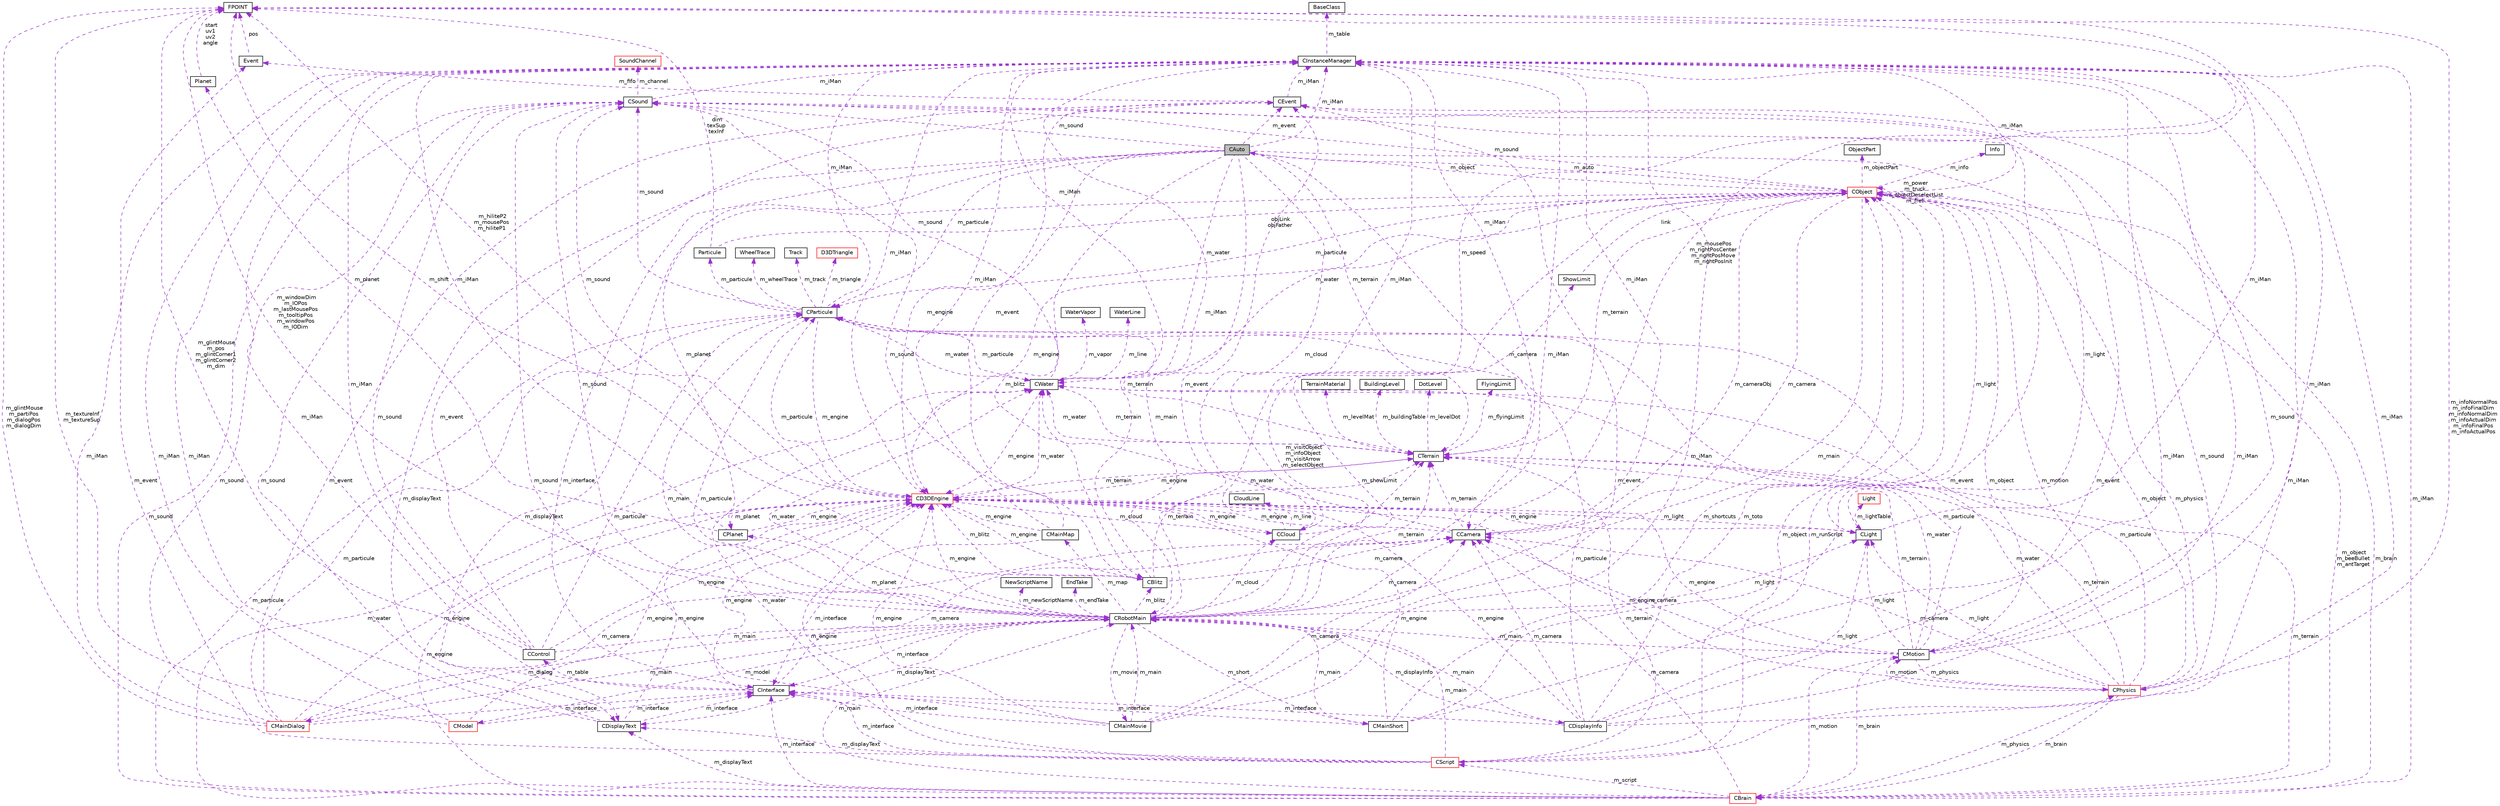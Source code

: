 digraph G
{
  edge [fontname="Helvetica",fontsize="10",labelfontname="Helvetica",labelfontsize="10"];
  node [fontname="Helvetica",fontsize="10",shape=record];
  Node1 [label="CAuto",height=0.2,width=0.4,color="black", fillcolor="grey75", style="filled" fontcolor="black"];
  Node2 -> Node1 [dir="back",color="darkorchid3",fontsize="10",style="dashed",label=" m_particule" ,fontname="Helvetica"];
  Node2 [label="CParticule",height=0.2,width=0.4,color="black", fillcolor="white", style="filled",URL="$class_c_particule.html"];
  Node3 -> Node2 [dir="back",color="darkorchid3",fontsize="10",style="dashed",label=" m_water" ,fontname="Helvetica"];
  Node3 [label="CWater",height=0.2,width=0.4,color="black", fillcolor="white", style="filled",URL="$class_c_water.html"];
  Node2 -> Node3 [dir="back",color="darkorchid3",fontsize="10",style="dashed",label=" m_particule" ,fontname="Helvetica"];
  Node4 -> Node3 [dir="back",color="darkorchid3",fontsize="10",style="dashed",label=" m_iMan" ,fontname="Helvetica"];
  Node4 [label="CInstanceManager",height=0.2,width=0.4,color="black", fillcolor="white", style="filled",URL="$class_c_instance_manager.html"];
  Node5 -> Node4 [dir="back",color="darkorchid3",fontsize="10",style="dashed",label=" m_table" ,fontname="Helvetica"];
  Node5 [label="BaseClass",height=0.2,width=0.4,color="black", fillcolor="white", style="filled",URL="$struct_base_class.html"];
  Node6 -> Node3 [dir="back",color="darkorchid3",fontsize="10",style="dashed",label=" m_terrain" ,fontname="Helvetica"];
  Node6 [label="CTerrain",height=0.2,width=0.4,color="black", fillcolor="white", style="filled",URL="$class_c_terrain.html"];
  Node7 -> Node6 [dir="back",color="darkorchid3",fontsize="10",style="dashed",label=" m_levelMat" ,fontname="Helvetica"];
  Node7 [label="TerrainMaterial",height=0.2,width=0.4,color="black", fillcolor="white", style="filled",URL="$struct_terrain_material.html"];
  Node3 -> Node6 [dir="back",color="darkorchid3",fontsize="10",style="dashed",label=" m_water" ,fontname="Helvetica"];
  Node8 -> Node6 [dir="back",color="darkorchid3",fontsize="10",style="dashed",label=" m_buildingTable" ,fontname="Helvetica"];
  Node8 [label="BuildingLevel",height=0.2,width=0.4,color="black", fillcolor="white", style="filled",URL="$struct_building_level.html"];
  Node4 -> Node6 [dir="back",color="darkorchid3",fontsize="10",style="dashed",label=" m_iMan" ,fontname="Helvetica"];
  Node9 -> Node6 [dir="back",color="darkorchid3",fontsize="10",style="dashed",label=" m_levelDot" ,fontname="Helvetica"];
  Node9 [label="DotLevel",height=0.2,width=0.4,color="black", fillcolor="white", style="filled",URL="$struct_dot_level.html"];
  Node10 -> Node6 [dir="back",color="darkorchid3",fontsize="10",style="dashed",label=" m_engine" ,fontname="Helvetica"];
  Node10 [label="CD3DEngine",height=0.2,width=0.4,color="red", fillcolor="white", style="filled",URL="$class_c_d3_d_engine.html"];
  Node2 -> Node10 [dir="back",color="darkorchid3",fontsize="10",style="dashed",label=" m_particule" ,fontname="Helvetica"];
  Node3 -> Node10 [dir="back",color="darkorchid3",fontsize="10",style="dashed",label=" m_water" ,fontname="Helvetica"];
  Node11 -> Node10 [dir="back",color="darkorchid3",fontsize="10",style="dashed",label=" m_blitz" ,fontname="Helvetica"];
  Node11 [label="CBlitz",height=0.2,width=0.4,color="black", fillcolor="white", style="filled",URL="$class_c_blitz.html"];
  Node12 -> Node11 [dir="back",color="darkorchid3",fontsize="10",style="dashed",label=" m_camera" ,fontname="Helvetica"];
  Node12 [label="CCamera",height=0.2,width=0.4,color="black", fillcolor="white", style="filled",URL="$class_c_camera.html"];
  Node3 -> Node12 [dir="back",color="darkorchid3",fontsize="10",style="dashed",label=" m_water" ,fontname="Helvetica"];
  Node4 -> Node12 [dir="back",color="darkorchid3",fontsize="10",style="dashed",label=" m_iMan" ,fontname="Helvetica"];
  Node6 -> Node12 [dir="back",color="darkorchid3",fontsize="10",style="dashed",label=" m_terrain" ,fontname="Helvetica"];
  Node13 -> Node12 [dir="back",color="darkorchid3",fontsize="10",style="dashed",label=" m_mousePos\nm_rightPosCenter\nm_rightPosMove\nm_rightPosInit" ,fontname="Helvetica"];
  Node13 [label="FPOINT",height=0.2,width=0.4,color="black", fillcolor="white", style="filled",URL="$struct_f_p_o_i_n_t.html"];
  Node14 -> Node12 [dir="back",color="darkorchid3",fontsize="10",style="dashed",label=" m_cameraObj" ,fontname="Helvetica"];
  Node14 [label="CObject",height=0.2,width=0.4,color="red", fillcolor="white", style="filled",URL="$class_c_object.html"];
  Node2 -> Node14 [dir="back",color="darkorchid3",fontsize="10",style="dashed",label=" m_particule" ,fontname="Helvetica"];
  Node15 -> Node14 [dir="back",color="darkorchid3",fontsize="10",style="dashed",label=" m_runScript" ,fontname="Helvetica"];
  Node15 [label="CScript",height=0.2,width=0.4,color="red", fillcolor="white", style="filled",URL="$class_c_script.html"];
  Node3 -> Node15 [dir="back",color="darkorchid3",fontsize="10",style="dashed",label=" m_water" ,fontname="Helvetica"];
  Node16 -> Node15 [dir="back",color="darkorchid3",fontsize="10",style="dashed",label=" m_displayText" ,fontname="Helvetica"];
  Node16 [label="CDisplayText",height=0.2,width=0.4,color="black", fillcolor="white", style="filled",URL="$class_c_display_text.html"];
  Node17 -> Node16 [dir="back",color="darkorchid3",fontsize="10",style="dashed",label=" m_interface" ,fontname="Helvetica"];
  Node17 [label="CInterface",height=0.2,width=0.4,color="black", fillcolor="white", style="filled",URL="$class_c_interface.html"];
  Node18 -> Node17 [dir="back",color="darkorchid3",fontsize="10",style="dashed",label=" m_table" ,fontname="Helvetica"];
  Node18 [label="CControl",height=0.2,width=0.4,color="black", fillcolor="white", style="filled",URL="$class_c_control.html"];
  Node2 -> Node18 [dir="back",color="darkorchid3",fontsize="10",style="dashed",label=" m_particule" ,fontname="Helvetica"];
  Node19 -> Node18 [dir="back",color="darkorchid3",fontsize="10",style="dashed",label=" m_main" ,fontname="Helvetica"];
  Node19 [label="CRobotMain",height=0.2,width=0.4,color="black", fillcolor="white", style="filled",URL="$class_c_robot_main.html"];
  Node2 -> Node19 [dir="back",color="darkorchid3",fontsize="10",style="dashed",label=" m_particule" ,fontname="Helvetica"];
  Node3 -> Node19 [dir="back",color="darkorchid3",fontsize="10",style="dashed",label=" m_water" ,fontname="Helvetica"];
  Node20 -> Node19 [dir="back",color="darkorchid3",fontsize="10",style="dashed",label=" m_showLimit" ,fontname="Helvetica"];
  Node20 [label="ShowLimit",height=0.2,width=0.4,color="black", fillcolor="white", style="filled",URL="$struct_show_limit.html"];
  Node14 -> Node20 [dir="back",color="darkorchid3",fontsize="10",style="dashed",label=" link" ,fontname="Helvetica"];
  Node21 -> Node19 [dir="back",color="darkorchid3",fontsize="10",style="dashed",label=" m_light" ,fontname="Helvetica"];
  Node21 [label="CLight",height=0.2,width=0.4,color="black", fillcolor="white", style="filled",URL="$class_c_light.html"];
  Node22 -> Node21 [dir="back",color="darkorchid3",fontsize="10",style="dashed",label=" m_lightTable" ,fontname="Helvetica"];
  Node22 [label="Light",height=0.2,width=0.4,color="red", fillcolor="white", style="filled",URL="$struct_light.html"];
  Node4 -> Node21 [dir="back",color="darkorchid3",fontsize="10",style="dashed",label=" m_iMan" ,fontname="Helvetica"];
  Node10 -> Node21 [dir="back",color="darkorchid3",fontsize="10",style="dashed",label=" m_engine" ,fontname="Helvetica"];
  Node11 -> Node19 [dir="back",color="darkorchid3",fontsize="10",style="dashed",label=" m_blitz" ,fontname="Helvetica"];
  Node23 -> Node19 [dir="back",color="darkorchid3",fontsize="10",style="dashed",label=" m_cloud" ,fontname="Helvetica"];
  Node23 [label="CCloud",height=0.2,width=0.4,color="black", fillcolor="white", style="filled",URL="$class_c_cloud.html"];
  Node24 -> Node23 [dir="back",color="darkorchid3",fontsize="10",style="dashed",label=" m_line" ,fontname="Helvetica"];
  Node24 [label="CloudLine",height=0.2,width=0.4,color="black", fillcolor="white", style="filled",URL="$struct_cloud_line.html"];
  Node4 -> Node23 [dir="back",color="darkorchid3",fontsize="10",style="dashed",label=" m_iMan" ,fontname="Helvetica"];
  Node6 -> Node23 [dir="back",color="darkorchid3",fontsize="10",style="dashed",label=" m_terrain" ,fontname="Helvetica"];
  Node13 -> Node23 [dir="back",color="darkorchid3",fontsize="10",style="dashed",label=" m_speed" ,fontname="Helvetica"];
  Node10 -> Node23 [dir="back",color="darkorchid3",fontsize="10",style="dashed",label=" m_engine" ,fontname="Helvetica"];
  Node25 -> Node19 [dir="back",color="darkorchid3",fontsize="10",style="dashed",label=" m_dialog" ,fontname="Helvetica"];
  Node25 [label="CMainDialog",height=0.2,width=0.4,color="red", fillcolor="white", style="filled",URL="$class_c_main_dialog.html"];
  Node2 -> Node25 [dir="back",color="darkorchid3",fontsize="10",style="dashed",label=" m_particule" ,fontname="Helvetica"];
  Node12 -> Node25 [dir="back",color="darkorchid3",fontsize="10",style="dashed",label=" m_camera" ,fontname="Helvetica"];
  Node17 -> Node25 [dir="back",color="darkorchid3",fontsize="10",style="dashed",label=" m_interface" ,fontname="Helvetica"];
  Node19 -> Node25 [dir="back",color="darkorchid3",fontsize="10",style="dashed",label=" m_main" ,fontname="Helvetica"];
  Node4 -> Node25 [dir="back",color="darkorchid3",fontsize="10",style="dashed",label=" m_iMan" ,fontname="Helvetica"];
  Node26 -> Node25 [dir="back",color="darkorchid3",fontsize="10",style="dashed",label=" m_event" ,fontname="Helvetica"];
  Node26 [label="CEvent",height=0.2,width=0.4,color="black", fillcolor="white", style="filled",URL="$class_c_event.html"];
  Node4 -> Node26 [dir="back",color="darkorchid3",fontsize="10",style="dashed",label=" m_iMan" ,fontname="Helvetica"];
  Node27 -> Node26 [dir="back",color="darkorchid3",fontsize="10",style="dashed",label=" m_fifo" ,fontname="Helvetica"];
  Node27 [label="Event",height=0.2,width=0.4,color="black", fillcolor="white", style="filled",URL="$struct_event.html"];
  Node13 -> Node27 [dir="back",color="darkorchid3",fontsize="10",style="dashed",label=" pos" ,fontname="Helvetica"];
  Node13 -> Node25 [dir="back",color="darkorchid3",fontsize="10",style="dashed",label=" m_glintMouse\nm_partiPos\nm_dialogPos\nm_dialogDim" ,fontname="Helvetica"];
  Node28 -> Node25 [dir="back",color="darkorchid3",fontsize="10",style="dashed",label=" m_sound" ,fontname="Helvetica"];
  Node28 [label="CSound",height=0.2,width=0.4,color="black", fillcolor="white", style="filled",URL="$class_c_sound.html"];
  Node4 -> Node28 [dir="back",color="darkorchid3",fontsize="10",style="dashed",label=" m_iMan" ,fontname="Helvetica"];
  Node29 -> Node28 [dir="back",color="darkorchid3",fontsize="10",style="dashed",label=" m_channel" ,fontname="Helvetica"];
  Node29 [label="SoundChannel",height=0.2,width=0.4,color="red", fillcolor="white", style="filled",URL="$struct_sound_channel.html"];
  Node10 -> Node25 [dir="back",color="darkorchid3",fontsize="10",style="dashed",label=" m_engine" ,fontname="Helvetica"];
  Node12 -> Node19 [dir="back",color="darkorchid3",fontsize="10",style="dashed",label=" m_camera" ,fontname="Helvetica"];
  Node30 -> Node19 [dir="back",color="darkorchid3",fontsize="10",style="dashed",label=" m_movie" ,fontname="Helvetica"];
  Node30 [label="CMainMovie",height=0.2,width=0.4,color="black", fillcolor="white", style="filled",URL="$class_c_main_movie.html"];
  Node12 -> Node30 [dir="back",color="darkorchid3",fontsize="10",style="dashed",label=" m_camera" ,fontname="Helvetica"];
  Node19 -> Node30 [dir="back",color="darkorchid3",fontsize="10",style="dashed",label=" m_main" ,fontname="Helvetica"];
  Node17 -> Node30 [dir="back",color="darkorchid3",fontsize="10",style="dashed",label=" m_interface" ,fontname="Helvetica"];
  Node4 -> Node30 [dir="back",color="darkorchid3",fontsize="10",style="dashed",label=" m_iMan" ,fontname="Helvetica"];
  Node26 -> Node30 [dir="back",color="darkorchid3",fontsize="10",style="dashed",label=" m_event" ,fontname="Helvetica"];
  Node28 -> Node30 [dir="back",color="darkorchid3",fontsize="10",style="dashed",label=" m_sound" ,fontname="Helvetica"];
  Node10 -> Node30 [dir="back",color="darkorchid3",fontsize="10",style="dashed",label=" m_engine" ,fontname="Helvetica"];
  Node16 -> Node19 [dir="back",color="darkorchid3",fontsize="10",style="dashed",label=" m_displayText" ,fontname="Helvetica"];
  Node17 -> Node19 [dir="back",color="darkorchid3",fontsize="10",style="dashed",label=" m_interface" ,fontname="Helvetica"];
  Node31 -> Node19 [dir="back",color="darkorchid3",fontsize="10",style="dashed",label=" m_model" ,fontname="Helvetica"];
  Node31 [label="CModel",height=0.2,width=0.4,color="red", fillcolor="white", style="filled",URL="$class_c_model.html"];
  Node17 -> Node31 [dir="back",color="darkorchid3",fontsize="10",style="dashed",label=" m_interface" ,fontname="Helvetica"];
  Node4 -> Node31 [dir="back",color="darkorchid3",fontsize="10",style="dashed",label=" m_iMan" ,fontname="Helvetica"];
  Node13 -> Node31 [dir="back",color="darkorchid3",fontsize="10",style="dashed",label=" m_textureInf\nm_textureSup" ,fontname="Helvetica"];
  Node10 -> Node31 [dir="back",color="darkorchid3",fontsize="10",style="dashed",label=" m_engine" ,fontname="Helvetica"];
  Node4 -> Node19 [dir="back",color="darkorchid3",fontsize="10",style="dashed",label=" m_iMan" ,fontname="Helvetica"];
  Node32 -> Node19 [dir="back",color="darkorchid3",fontsize="10",style="dashed",label=" m_newScriptName" ,fontname="Helvetica"];
  Node32 [label="NewScriptName",height=0.2,width=0.4,color="black", fillcolor="white", style="filled",URL="$struct_new_script_name.html"];
  Node26 -> Node19 [dir="back",color="darkorchid3",fontsize="10",style="dashed",label=" m_event" ,fontname="Helvetica"];
  Node6 -> Node19 [dir="back",color="darkorchid3",fontsize="10",style="dashed",label=" m_terrain" ,fontname="Helvetica"];
  Node13 -> Node19 [dir="back",color="darkorchid3",fontsize="10",style="dashed",label=" m_windowDim\nm_IOPos\nm_lastMousePos\nm_tooltipPos\nm_windowPos\nm_IODim" ,fontname="Helvetica"];
  Node33 -> Node19 [dir="back",color="darkorchid3",fontsize="10",style="dashed",label=" m_short" ,fontname="Helvetica"];
  Node33 [label="CMainShort",height=0.2,width=0.4,color="black", fillcolor="white", style="filled",URL="$class_c_main_short.html"];
  Node19 -> Node33 [dir="back",color="darkorchid3",fontsize="10",style="dashed",label=" m_main" ,fontname="Helvetica"];
  Node17 -> Node33 [dir="back",color="darkorchid3",fontsize="10",style="dashed",label=" m_interface" ,fontname="Helvetica"];
  Node4 -> Node33 [dir="back",color="darkorchid3",fontsize="10",style="dashed",label=" m_iMan" ,fontname="Helvetica"];
  Node26 -> Node33 [dir="back",color="darkorchid3",fontsize="10",style="dashed",label=" m_event" ,fontname="Helvetica"];
  Node14 -> Node33 [dir="back",color="darkorchid3",fontsize="10",style="dashed",label=" m_shortcuts" ,fontname="Helvetica"];
  Node10 -> Node33 [dir="back",color="darkorchid3",fontsize="10",style="dashed",label=" m_engine" ,fontname="Helvetica"];
  Node28 -> Node19 [dir="back",color="darkorchid3",fontsize="10",style="dashed",label=" m_sound" ,fontname="Helvetica"];
  Node34 -> Node19 [dir="back",color="darkorchid3",fontsize="10",style="dashed",label=" m_planet" ,fontname="Helvetica"];
  Node34 [label="CPlanet",height=0.2,width=0.4,color="black", fillcolor="white", style="filled",URL="$class_c_planet.html"];
  Node35 -> Node34 [dir="back",color="darkorchid3",fontsize="10",style="dashed",label=" m_planet" ,fontname="Helvetica"];
  Node35 [label="Planet",height=0.2,width=0.4,color="black", fillcolor="white", style="filled",URL="$struct_planet.html"];
  Node13 -> Node35 [dir="back",color="darkorchid3",fontsize="10",style="dashed",label=" start\nuv1\nuv2\nangle" ,fontname="Helvetica"];
  Node4 -> Node34 [dir="back",color="darkorchid3",fontsize="10",style="dashed",label=" m_iMan" ,fontname="Helvetica"];
  Node10 -> Node34 [dir="back",color="darkorchid3",fontsize="10",style="dashed",label=" m_engine" ,fontname="Helvetica"];
  Node14 -> Node19 [dir="back",color="darkorchid3",fontsize="10",style="dashed",label=" m_visitObject\nm_infoObject\nm_visitArrow\nm_selectObject" ,fontname="Helvetica"];
  Node10 -> Node19 [dir="back",color="darkorchid3",fontsize="10",style="dashed",label=" m_engine" ,fontname="Helvetica"];
  Node36 -> Node19 [dir="back",color="darkorchid3",fontsize="10",style="dashed",label=" m_endTake" ,fontname="Helvetica"];
  Node36 [label="EndTake",height=0.2,width=0.4,color="black", fillcolor="white", style="filled",URL="$struct_end_take.html"];
  Node37 -> Node19 [dir="back",color="darkorchid3",fontsize="10",style="dashed",label=" m_displayInfo" ,fontname="Helvetica"];
  Node37 [label="CDisplayInfo",height=0.2,width=0.4,color="black", fillcolor="white", style="filled",URL="$class_c_display_info.html"];
  Node2 -> Node37 [dir="back",color="darkorchid3",fontsize="10",style="dashed",label=" m_particule" ,fontname="Helvetica"];
  Node21 -> Node37 [dir="back",color="darkorchid3",fontsize="10",style="dashed",label=" m_light" ,fontname="Helvetica"];
  Node12 -> Node37 [dir="back",color="darkorchid3",fontsize="10",style="dashed",label=" m_camera" ,fontname="Helvetica"];
  Node17 -> Node37 [dir="back",color="darkorchid3",fontsize="10",style="dashed",label=" m_interface" ,fontname="Helvetica"];
  Node19 -> Node37 [dir="back",color="darkorchid3",fontsize="10",style="dashed",label=" m_main" ,fontname="Helvetica"];
  Node4 -> Node37 [dir="back",color="darkorchid3",fontsize="10",style="dashed",label=" m_iMan" ,fontname="Helvetica"];
  Node26 -> Node37 [dir="back",color="darkorchid3",fontsize="10",style="dashed",label=" m_event" ,fontname="Helvetica"];
  Node13 -> Node37 [dir="back",color="darkorchid3",fontsize="10",style="dashed",label=" m_infoNormalPos\nm_infoFinalDim\nm_infoNormalDim\nm_infoActualDim\nm_infoFinalPos\nm_infoActualPos" ,fontname="Helvetica"];
  Node14 -> Node37 [dir="back",color="darkorchid3",fontsize="10",style="dashed",label=" m_toto" ,fontname="Helvetica"];
  Node10 -> Node37 [dir="back",color="darkorchid3",fontsize="10",style="dashed",label=" m_engine" ,fontname="Helvetica"];
  Node38 -> Node19 [dir="back",color="darkorchid3",fontsize="10",style="dashed",label=" m_map" ,fontname="Helvetica"];
  Node38 [label="CMainMap",height=0.2,width=0.4,color="black", fillcolor="white", style="filled",URL="$class_c_main_map.html"];
  Node17 -> Node38 [dir="back",color="darkorchid3",fontsize="10",style="dashed",label=" m_interface" ,fontname="Helvetica"];
  Node4 -> Node38 [dir="back",color="darkorchid3",fontsize="10",style="dashed",label=" m_iMan" ,fontname="Helvetica"];
  Node26 -> Node38 [dir="back",color="darkorchid3",fontsize="10",style="dashed",label=" m_event" ,fontname="Helvetica"];
  Node10 -> Node38 [dir="back",color="darkorchid3",fontsize="10",style="dashed",label=" m_engine" ,fontname="Helvetica"];
  Node4 -> Node18 [dir="back",color="darkorchid3",fontsize="10",style="dashed",label=" m_iMan" ,fontname="Helvetica"];
  Node26 -> Node18 [dir="back",color="darkorchid3",fontsize="10",style="dashed",label=" m_event" ,fontname="Helvetica"];
  Node13 -> Node18 [dir="back",color="darkorchid3",fontsize="10",style="dashed",label=" m_glintMouse\nm_pos\nm_glintCorner1\nm_glintCorner2\nm_dim" ,fontname="Helvetica"];
  Node28 -> Node18 [dir="back",color="darkorchid3",fontsize="10",style="dashed",label=" m_sound" ,fontname="Helvetica"];
  Node10 -> Node18 [dir="back",color="darkorchid3",fontsize="10",style="dashed",label=" m_engine" ,fontname="Helvetica"];
  Node12 -> Node17 [dir="back",color="darkorchid3",fontsize="10",style="dashed",label=" m_camera" ,fontname="Helvetica"];
  Node4 -> Node17 [dir="back",color="darkorchid3",fontsize="10",style="dashed",label=" m_iMan" ,fontname="Helvetica"];
  Node10 -> Node17 [dir="back",color="darkorchid3",fontsize="10",style="dashed",label=" m_engine" ,fontname="Helvetica"];
  Node4 -> Node16 [dir="back",color="darkorchid3",fontsize="10",style="dashed",label=" m_iMan" ,fontname="Helvetica"];
  Node28 -> Node16 [dir="back",color="darkorchid3",fontsize="10",style="dashed",label=" m_sound" ,fontname="Helvetica"];
  Node10 -> Node16 [dir="back",color="darkorchid3",fontsize="10",style="dashed",label=" m_engine" ,fontname="Helvetica"];
  Node19 -> Node15 [dir="back",color="darkorchid3",fontsize="10",style="dashed",label=" m_main" ,fontname="Helvetica"];
  Node17 -> Node15 [dir="back",color="darkorchid3",fontsize="10",style="dashed",label=" m_interface" ,fontname="Helvetica"];
  Node4 -> Node15 [dir="back",color="darkorchid3",fontsize="10",style="dashed",label=" m_iMan" ,fontname="Helvetica"];
  Node27 -> Node15 [dir="back",color="darkorchid3",fontsize="10",style="dashed",label=" m_event" ,fontname="Helvetica"];
  Node6 -> Node15 [dir="back",color="darkorchid3",fontsize="10",style="dashed",label=" m_terrain" ,fontname="Helvetica"];
  Node14 -> Node15 [dir="back",color="darkorchid3",fontsize="10",style="dashed",label=" m_object" ,fontname="Helvetica"];
  Node10 -> Node15 [dir="back",color="darkorchid3",fontsize="10",style="dashed",label=" m_engine" ,fontname="Helvetica"];
  Node3 -> Node14 [dir="back",color="darkorchid3",fontsize="10",style="dashed",label=" m_water" ,fontname="Helvetica"];
  Node21 -> Node14 [dir="back",color="darkorchid3",fontsize="10",style="dashed",label=" m_light" ,fontname="Helvetica"];
  Node39 -> Node14 [dir="back",color="darkorchid3",fontsize="10",style="dashed",label=" m_brain" ,fontname="Helvetica"];
  Node39 [label="CBrain",height=0.2,width=0.4,color="red", fillcolor="white", style="filled",URL="$class_c_brain.html"];
  Node2 -> Node39 [dir="back",color="darkorchid3",fontsize="10",style="dashed",label=" m_particule" ,fontname="Helvetica"];
  Node15 -> Node39 [dir="back",color="darkorchid3",fontsize="10",style="dashed",label=" m_script" ,fontname="Helvetica"];
  Node3 -> Node39 [dir="back",color="darkorchid3",fontsize="10",style="dashed",label=" m_water" ,fontname="Helvetica"];
  Node12 -> Node39 [dir="back",color="darkorchid3",fontsize="10",style="dashed",label=" m_camera" ,fontname="Helvetica"];
  Node16 -> Node39 [dir="back",color="darkorchid3",fontsize="10",style="dashed",label=" m_displayText" ,fontname="Helvetica"];
  Node19 -> Node39 [dir="back",color="darkorchid3",fontsize="10",style="dashed",label=" m_main" ,fontname="Helvetica"];
  Node17 -> Node39 [dir="back",color="darkorchid3",fontsize="10",style="dashed",label=" m_interface" ,fontname="Helvetica"];
  Node4 -> Node39 [dir="back",color="darkorchid3",fontsize="10",style="dashed",label=" m_iMan" ,fontname="Helvetica"];
  Node6 -> Node39 [dir="back",color="darkorchid3",fontsize="10",style="dashed",label=" m_terrain" ,fontname="Helvetica"];
  Node40 -> Node39 [dir="back",color="darkorchid3",fontsize="10",style="dashed",label=" m_physics" ,fontname="Helvetica"];
  Node40 [label="CPhysics",height=0.2,width=0.4,color="red", fillcolor="white", style="filled",URL="$class_c_physics.html"];
  Node2 -> Node40 [dir="back",color="darkorchid3",fontsize="10",style="dashed",label=" m_particule" ,fontname="Helvetica"];
  Node3 -> Node40 [dir="back",color="darkorchid3",fontsize="10",style="dashed",label=" m_water" ,fontname="Helvetica"];
  Node21 -> Node40 [dir="back",color="darkorchid3",fontsize="10",style="dashed",label=" m_light" ,fontname="Helvetica"];
  Node39 -> Node40 [dir="back",color="darkorchid3",fontsize="10",style="dashed",label=" m_brain" ,fontname="Helvetica"];
  Node12 -> Node40 [dir="back",color="darkorchid3",fontsize="10",style="dashed",label=" m_camera" ,fontname="Helvetica"];
  Node4 -> Node40 [dir="back",color="darkorchid3",fontsize="10",style="dashed",label=" m_iMan" ,fontname="Helvetica"];
  Node6 -> Node40 [dir="back",color="darkorchid3",fontsize="10",style="dashed",label=" m_terrain" ,fontname="Helvetica"];
  Node28 -> Node40 [dir="back",color="darkorchid3",fontsize="10",style="dashed",label=" m_sound" ,fontname="Helvetica"];
  Node41 -> Node40 [dir="back",color="darkorchid3",fontsize="10",style="dashed",label=" m_motion" ,fontname="Helvetica"];
  Node41 [label="CMotion",height=0.2,width=0.4,color="black", fillcolor="white", style="filled",URL="$class_c_motion.html"];
  Node2 -> Node41 [dir="back",color="darkorchid3",fontsize="10",style="dashed",label=" m_particule" ,fontname="Helvetica"];
  Node3 -> Node41 [dir="back",color="darkorchid3",fontsize="10",style="dashed",label=" m_water" ,fontname="Helvetica"];
  Node21 -> Node41 [dir="back",color="darkorchid3",fontsize="10",style="dashed",label=" m_light" ,fontname="Helvetica"];
  Node39 -> Node41 [dir="back",color="darkorchid3",fontsize="10",style="dashed",label=" m_brain" ,fontname="Helvetica"];
  Node12 -> Node41 [dir="back",color="darkorchid3",fontsize="10",style="dashed",label=" m_camera" ,fontname="Helvetica"];
  Node19 -> Node41 [dir="back",color="darkorchid3",fontsize="10",style="dashed",label=" m_main" ,fontname="Helvetica"];
  Node4 -> Node41 [dir="back",color="darkorchid3",fontsize="10",style="dashed",label=" m_iMan" ,fontname="Helvetica"];
  Node6 -> Node41 [dir="back",color="darkorchid3",fontsize="10",style="dashed",label=" m_terrain" ,fontname="Helvetica"];
  Node40 -> Node41 [dir="back",color="darkorchid3",fontsize="10",style="dashed",label=" m_physics" ,fontname="Helvetica"];
  Node28 -> Node41 [dir="back",color="darkorchid3",fontsize="10",style="dashed",label=" m_sound" ,fontname="Helvetica"];
  Node14 -> Node41 [dir="back",color="darkorchid3",fontsize="10",style="dashed",label=" m_object" ,fontname="Helvetica"];
  Node10 -> Node41 [dir="back",color="darkorchid3",fontsize="10",style="dashed",label=" m_engine" ,fontname="Helvetica"];
  Node14 -> Node40 [dir="back",color="darkorchid3",fontsize="10",style="dashed",label=" m_object" ,fontname="Helvetica"];
  Node10 -> Node40 [dir="back",color="darkorchid3",fontsize="10",style="dashed",label=" m_engine" ,fontname="Helvetica"];
  Node28 -> Node39 [dir="back",color="darkorchid3",fontsize="10",style="dashed",label=" m_sound" ,fontname="Helvetica"];
  Node41 -> Node39 [dir="back",color="darkorchid3",fontsize="10",style="dashed",label=" m_motion" ,fontname="Helvetica"];
  Node14 -> Node39 [dir="back",color="darkorchid3",fontsize="10",style="dashed",label=" m_object\nm_beeBullet\nm_antTarget" ,fontname="Helvetica"];
  Node10 -> Node39 [dir="back",color="darkorchid3",fontsize="10",style="dashed",label=" m_engine" ,fontname="Helvetica"];
  Node12 -> Node14 [dir="back",color="darkorchid3",fontsize="10",style="dashed",label=" m_camera" ,fontname="Helvetica"];
  Node16 -> Node14 [dir="back",color="darkorchid3",fontsize="10",style="dashed",label=" m_displayText" ,fontname="Helvetica"];
  Node42 -> Node14 [dir="back",color="darkorchid3",fontsize="10",style="dashed",label=" m_objectPart" ,fontname="Helvetica"];
  Node42 [label="ObjectPart",height=0.2,width=0.4,color="black", fillcolor="white", style="filled",URL="$struct_object_part.html"];
  Node19 -> Node14 [dir="back",color="darkorchid3",fontsize="10",style="dashed",label=" m_main" ,fontname="Helvetica"];
  Node4 -> Node14 [dir="back",color="darkorchid3",fontsize="10",style="dashed",label=" m_iMan" ,fontname="Helvetica"];
  Node6 -> Node14 [dir="back",color="darkorchid3",fontsize="10",style="dashed",label=" m_terrain" ,fontname="Helvetica"];
  Node40 -> Node14 [dir="back",color="darkorchid3",fontsize="10",style="dashed",label=" m_physics" ,fontname="Helvetica"];
  Node43 -> Node14 [dir="back",color="darkorchid3",fontsize="10",style="dashed",label=" m_info" ,fontname="Helvetica"];
  Node43 [label="Info",height=0.2,width=0.4,color="black", fillcolor="white", style="filled",URL="$struct_info.html"];
  Node28 -> Node14 [dir="back",color="darkorchid3",fontsize="10",style="dashed",label=" m_sound" ,fontname="Helvetica"];
  Node1 -> Node14 [dir="back",color="darkorchid3",fontsize="10",style="dashed",label=" m_auto" ,fontname="Helvetica"];
  Node41 -> Node14 [dir="back",color="darkorchid3",fontsize="10",style="dashed",label=" m_motion" ,fontname="Helvetica"];
  Node14 -> Node14 [dir="back",color="darkorchid3",fontsize="10",style="dashed",label=" m_power\nm_truck\nm_objectDeselectList\nm_fret" ,fontname="Helvetica"];
  Node10 -> Node14 [dir="back",color="darkorchid3",fontsize="10",style="dashed",label=" m_engine" ,fontname="Helvetica"];
  Node10 -> Node12 [dir="back",color="darkorchid3",fontsize="10",style="dashed",label=" m_engine" ,fontname="Helvetica"];
  Node4 -> Node11 [dir="back",color="darkorchid3",fontsize="10",style="dashed",label=" m_iMan" ,fontname="Helvetica"];
  Node6 -> Node11 [dir="back",color="darkorchid3",fontsize="10",style="dashed",label=" m_terrain" ,fontname="Helvetica"];
  Node13 -> Node11 [dir="back",color="darkorchid3",fontsize="10",style="dashed",label=" m_shift" ,fontname="Helvetica"];
  Node28 -> Node11 [dir="back",color="darkorchid3",fontsize="10",style="dashed",label=" m_sound" ,fontname="Helvetica"];
  Node10 -> Node11 [dir="back",color="darkorchid3",fontsize="10",style="dashed",label=" m_engine" ,fontname="Helvetica"];
  Node21 -> Node10 [dir="back",color="darkorchid3",fontsize="10",style="dashed",label=" m_light" ,fontname="Helvetica"];
  Node23 -> Node10 [dir="back",color="darkorchid3",fontsize="10",style="dashed",label=" m_cloud" ,fontname="Helvetica"];
  Node4 -> Node10 [dir="back",color="darkorchid3",fontsize="10",style="dashed",label=" m_iMan" ,fontname="Helvetica"];
  Node6 -> Node10 [dir="back",color="darkorchid3",fontsize="10",style="dashed",label=" m_terrain" ,fontname="Helvetica"];
  Node13 -> Node10 [dir="back",color="darkorchid3",fontsize="10",style="dashed",label=" m_hiliteP2\nm_mousePos\nm_hiliteP1" ,fontname="Helvetica"];
  Node28 -> Node10 [dir="back",color="darkorchid3",fontsize="10",style="dashed",label=" m_sound" ,fontname="Helvetica"];
  Node34 -> Node10 [dir="back",color="darkorchid3",fontsize="10",style="dashed",label=" m_planet" ,fontname="Helvetica"];
  Node44 -> Node6 [dir="back",color="darkorchid3",fontsize="10",style="dashed",label=" m_flyingLimit" ,fontname="Helvetica"];
  Node44 [label="FlyingLimit",height=0.2,width=0.4,color="black", fillcolor="white", style="filled",URL="$struct_flying_limit.html"];
  Node45 -> Node3 [dir="back",color="darkorchid3",fontsize="10",style="dashed",label=" m_line" ,fontname="Helvetica"];
  Node45 [label="WaterLine",height=0.2,width=0.4,color="black", fillcolor="white", style="filled",URL="$struct_water_line.html"];
  Node28 -> Node3 [dir="back",color="darkorchid3",fontsize="10",style="dashed",label=" m_sound" ,fontname="Helvetica"];
  Node46 -> Node3 [dir="back",color="darkorchid3",fontsize="10",style="dashed",label=" m_vapor" ,fontname="Helvetica"];
  Node46 [label="WaterVapor",height=0.2,width=0.4,color="black", fillcolor="white", style="filled",URL="$struct_water_vapor.html"];
  Node10 -> Node3 [dir="back",color="darkorchid3",fontsize="10",style="dashed",label=" m_engine" ,fontname="Helvetica"];
  Node19 -> Node2 [dir="back",color="darkorchid3",fontsize="10",style="dashed",label=" m_main" ,fontname="Helvetica"];
  Node4 -> Node2 [dir="back",color="darkorchid3",fontsize="10",style="dashed",label=" m_iMan" ,fontname="Helvetica"];
  Node47 -> Node2 [dir="back",color="darkorchid3",fontsize="10",style="dashed",label=" m_track" ,fontname="Helvetica"];
  Node47 [label="Track",height=0.2,width=0.4,color="black", fillcolor="white", style="filled",URL="$struct_track.html"];
  Node48 -> Node2 [dir="back",color="darkorchid3",fontsize="10",style="dashed",label=" m_particule" ,fontname="Helvetica"];
  Node48 [label="Particule",height=0.2,width=0.4,color="black", fillcolor="white", style="filled",URL="$struct_particule.html"];
  Node13 -> Node48 [dir="back",color="darkorchid3",fontsize="10",style="dashed",label=" dim\ntexSup\ntexInf" ,fontname="Helvetica"];
  Node14 -> Node48 [dir="back",color="darkorchid3",fontsize="10",style="dashed",label=" objLink\nobjFather" ,fontname="Helvetica"];
  Node6 -> Node2 [dir="back",color="darkorchid3",fontsize="10",style="dashed",label=" m_terrain" ,fontname="Helvetica"];
  Node28 -> Node2 [dir="back",color="darkorchid3",fontsize="10",style="dashed",label=" m_sound" ,fontname="Helvetica"];
  Node49 -> Node2 [dir="back",color="darkorchid3",fontsize="10",style="dashed",label=" m_triangle" ,fontname="Helvetica"];
  Node49 [label="D3DTriangle",height=0.2,width=0.4,color="red", fillcolor="white", style="filled",URL="$struct_d3_d_triangle.html"];
  Node10 -> Node2 [dir="back",color="darkorchid3",fontsize="10",style="dashed",label=" m_engine" ,fontname="Helvetica"];
  Node50 -> Node2 [dir="back",color="darkorchid3",fontsize="10",style="dashed",label=" m_wheelTrace" ,fontname="Helvetica"];
  Node50 [label="WheelTrace",height=0.2,width=0.4,color="black", fillcolor="white", style="filled",URL="$struct_wheel_trace.html"];
  Node3 -> Node1 [dir="back",color="darkorchid3",fontsize="10",style="dashed",label=" m_water" ,fontname="Helvetica"];
  Node11 -> Node1 [dir="back",color="darkorchid3",fontsize="10",style="dashed",label=" m_blitz" ,fontname="Helvetica"];
  Node21 -> Node1 [dir="back",color="darkorchid3",fontsize="10",style="dashed",label=" m_light" ,fontname="Helvetica"];
  Node23 -> Node1 [dir="back",color="darkorchid3",fontsize="10",style="dashed",label=" m_cloud" ,fontname="Helvetica"];
  Node12 -> Node1 [dir="back",color="darkorchid3",fontsize="10",style="dashed",label=" m_camera" ,fontname="Helvetica"];
  Node16 -> Node1 [dir="back",color="darkorchid3",fontsize="10",style="dashed",label=" m_displayText" ,fontname="Helvetica"];
  Node19 -> Node1 [dir="back",color="darkorchid3",fontsize="10",style="dashed",label=" m_main" ,fontname="Helvetica"];
  Node17 -> Node1 [dir="back",color="darkorchid3",fontsize="10",style="dashed",label=" m_interface" ,fontname="Helvetica"];
  Node4 -> Node1 [dir="back",color="darkorchid3",fontsize="10",style="dashed",label=" m_iMan" ,fontname="Helvetica"];
  Node26 -> Node1 [dir="back",color="darkorchid3",fontsize="10",style="dashed",label=" m_event" ,fontname="Helvetica"];
  Node6 -> Node1 [dir="back",color="darkorchid3",fontsize="10",style="dashed",label=" m_terrain" ,fontname="Helvetica"];
  Node28 -> Node1 [dir="back",color="darkorchid3",fontsize="10",style="dashed",label=" m_sound" ,fontname="Helvetica"];
  Node34 -> Node1 [dir="back",color="darkorchid3",fontsize="10",style="dashed",label=" m_planet" ,fontname="Helvetica"];
  Node14 -> Node1 [dir="back",color="darkorchid3",fontsize="10",style="dashed",label=" m_object" ,fontname="Helvetica"];
  Node10 -> Node1 [dir="back",color="darkorchid3",fontsize="10",style="dashed",label=" m_engine" ,fontname="Helvetica"];
}
